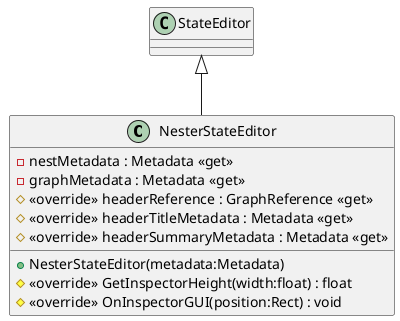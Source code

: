 @startuml
class NesterStateEditor {
    + NesterStateEditor(metadata:Metadata)
    - nestMetadata : Metadata <<get>>
    - graphMetadata : Metadata <<get>>
    # <<override>> headerReference : GraphReference <<get>>
    # <<override>> headerTitleMetadata : Metadata <<get>>
    # <<override>> headerSummaryMetadata : Metadata <<get>>
    # <<override>> GetInspectorHeight(width:float) : float
    # <<override>> OnInspectorGUI(position:Rect) : void
}
StateEditor <|-- NesterStateEditor
@enduml
